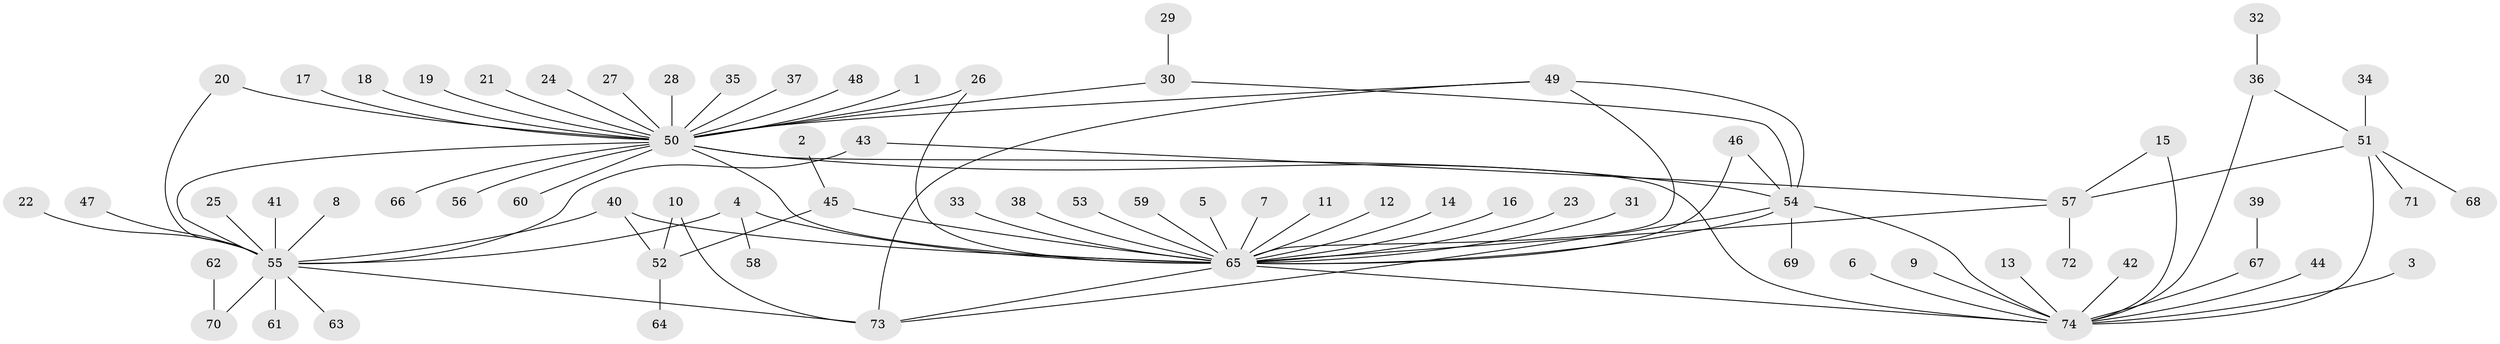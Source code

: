 // original degree distribution, {24: 0.006802721088435374, 21: 0.006802721088435374, 6: 0.02040816326530612, 2: 0.16326530612244897, 9: 0.013605442176870748, 5: 0.027210884353741496, 1: 0.5714285714285714, 14: 0.006802721088435374, 3: 0.10884353741496598, 13: 0.006802721088435374, 4: 0.04081632653061224, 7: 0.027210884353741496}
// Generated by graph-tools (version 1.1) at 2025/49/03/09/25 03:49:54]
// undirected, 74 vertices, 93 edges
graph export_dot {
graph [start="1"]
  node [color=gray90,style=filled];
  1;
  2;
  3;
  4;
  5;
  6;
  7;
  8;
  9;
  10;
  11;
  12;
  13;
  14;
  15;
  16;
  17;
  18;
  19;
  20;
  21;
  22;
  23;
  24;
  25;
  26;
  27;
  28;
  29;
  30;
  31;
  32;
  33;
  34;
  35;
  36;
  37;
  38;
  39;
  40;
  41;
  42;
  43;
  44;
  45;
  46;
  47;
  48;
  49;
  50;
  51;
  52;
  53;
  54;
  55;
  56;
  57;
  58;
  59;
  60;
  61;
  62;
  63;
  64;
  65;
  66;
  67;
  68;
  69;
  70;
  71;
  72;
  73;
  74;
  1 -- 50 [weight=1.0];
  2 -- 45 [weight=1.0];
  3 -- 74 [weight=1.0];
  4 -- 55 [weight=1.0];
  4 -- 58 [weight=1.0];
  4 -- 65 [weight=1.0];
  5 -- 65 [weight=1.0];
  6 -- 74 [weight=1.0];
  7 -- 65 [weight=1.0];
  8 -- 55 [weight=1.0];
  9 -- 74 [weight=1.0];
  10 -- 52 [weight=1.0];
  10 -- 73 [weight=1.0];
  11 -- 65 [weight=1.0];
  12 -- 65 [weight=1.0];
  13 -- 74 [weight=1.0];
  14 -- 65 [weight=1.0];
  15 -- 57 [weight=1.0];
  15 -- 74 [weight=2.0];
  16 -- 65 [weight=1.0];
  17 -- 50 [weight=1.0];
  18 -- 50 [weight=1.0];
  19 -- 50 [weight=1.0];
  20 -- 50 [weight=1.0];
  20 -- 55 [weight=1.0];
  21 -- 50 [weight=1.0];
  22 -- 55 [weight=1.0];
  23 -- 65 [weight=1.0];
  24 -- 50 [weight=1.0];
  25 -- 55 [weight=1.0];
  26 -- 50 [weight=1.0];
  26 -- 65 [weight=1.0];
  27 -- 50 [weight=1.0];
  28 -- 50 [weight=1.0];
  29 -- 30 [weight=1.0];
  30 -- 50 [weight=1.0];
  30 -- 54 [weight=1.0];
  31 -- 65 [weight=1.0];
  32 -- 36 [weight=1.0];
  33 -- 65 [weight=1.0];
  34 -- 51 [weight=1.0];
  35 -- 50 [weight=1.0];
  36 -- 51 [weight=1.0];
  36 -- 74 [weight=1.0];
  37 -- 50 [weight=1.0];
  38 -- 65 [weight=1.0];
  39 -- 67 [weight=1.0];
  40 -- 52 [weight=1.0];
  40 -- 55 [weight=1.0];
  40 -- 65 [weight=1.0];
  41 -- 55 [weight=1.0];
  42 -- 74 [weight=1.0];
  43 -- 55 [weight=1.0];
  43 -- 57 [weight=1.0];
  44 -- 74 [weight=1.0];
  45 -- 52 [weight=1.0];
  45 -- 65 [weight=2.0];
  46 -- 54 [weight=1.0];
  46 -- 65 [weight=1.0];
  47 -- 55 [weight=1.0];
  48 -- 50 [weight=1.0];
  49 -- 50 [weight=1.0];
  49 -- 54 [weight=1.0];
  49 -- 65 [weight=1.0];
  49 -- 73 [weight=1.0];
  50 -- 54 [weight=1.0];
  50 -- 55 [weight=1.0];
  50 -- 56 [weight=1.0];
  50 -- 60 [weight=2.0];
  50 -- 65 [weight=1.0];
  50 -- 66 [weight=1.0];
  50 -- 74 [weight=3.0];
  51 -- 57 [weight=1.0];
  51 -- 68 [weight=1.0];
  51 -- 71 [weight=1.0];
  51 -- 74 [weight=1.0];
  52 -- 64 [weight=1.0];
  53 -- 65 [weight=1.0];
  54 -- 65 [weight=1.0];
  54 -- 69 [weight=1.0];
  54 -- 73 [weight=1.0];
  54 -- 74 [weight=2.0];
  55 -- 61 [weight=1.0];
  55 -- 63 [weight=1.0];
  55 -- 70 [weight=2.0];
  55 -- 73 [weight=1.0];
  57 -- 65 [weight=1.0];
  57 -- 72 [weight=1.0];
  59 -- 65 [weight=1.0];
  62 -- 70 [weight=1.0];
  65 -- 73 [weight=1.0];
  65 -- 74 [weight=1.0];
  67 -- 74 [weight=2.0];
}

